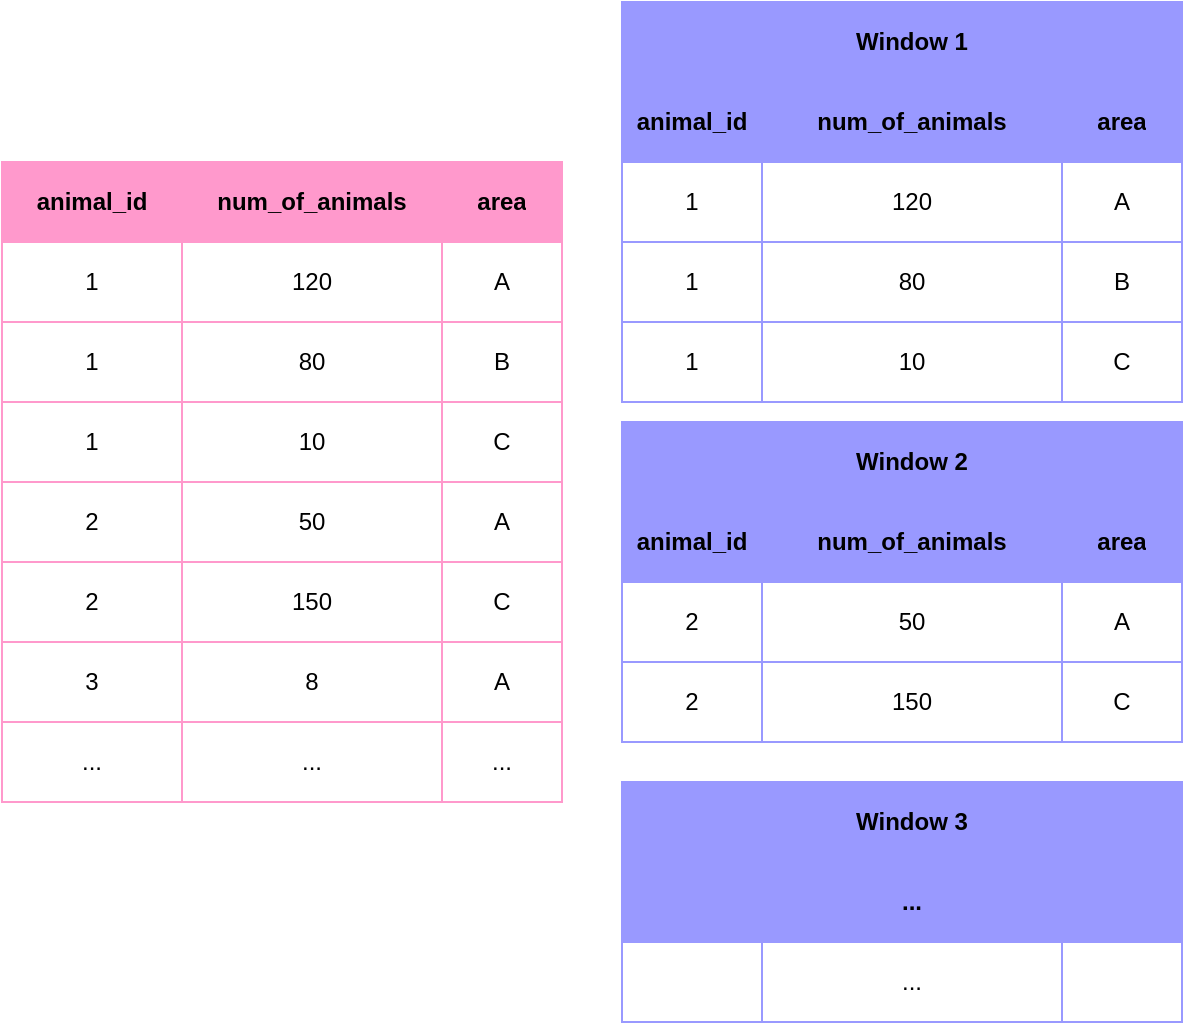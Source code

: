 <mxfile version="14.2.7" type="device"><diagram id="4vsN5JYACymeqG-c3FLO" name="Page-1"><mxGraphModel dx="1350" dy="926" grid="1" gridSize="10" guides="1" tooltips="1" connect="1" arrows="1" fold="1" page="1" pageScale="1" pageWidth="850" pageHeight="1100" math="0" shadow="0"><root><mxCell id="0"/><mxCell id="1" parent="0"/><mxCell id="NqXghy1yk6LIGFYNhvrt-1" value="" style="shape=table;html=1;whiteSpace=wrap;startSize=0;container=1;collapsible=0;childLayout=tableLayout;fontStyle=0;strokeColor=#FF99CC;" vertex="1" parent="1"><mxGeometry x="30" y="160" width="280" height="320" as="geometry"/></mxCell><mxCell id="NqXghy1yk6LIGFYNhvrt-2" value="" style="shape=partialRectangle;html=1;whiteSpace=wrap;collapsible=0;dropTarget=0;pointerEvents=0;fillColor=none;top=0;left=0;bottom=0;right=0;points=[[0,0.5],[1,0.5]];portConstraint=eastwest;fontStyle=0;" vertex="1" parent="NqXghy1yk6LIGFYNhvrt-1"><mxGeometry width="280" height="40" as="geometry"/></mxCell><mxCell id="NqXghy1yk6LIGFYNhvrt-3" value="&lt;b&gt;animal_id&lt;/b&gt;" style="shape=partialRectangle;html=1;whiteSpace=wrap;connectable=0;top=0;left=0;bottom=0;right=0;overflow=hidden;fontStyle=0;fillColor=#FF99CC;" vertex="1" parent="NqXghy1yk6LIGFYNhvrt-2"><mxGeometry width="90" height="40" as="geometry"/></mxCell><mxCell id="NqXghy1yk6LIGFYNhvrt-4" value="&lt;b&gt;num_of_animals&lt;/b&gt;" style="shape=partialRectangle;html=1;whiteSpace=wrap;connectable=0;top=0;left=0;bottom=0;right=0;overflow=hidden;fontStyle=0;fillColor=#FF99CC;" vertex="1" parent="NqXghy1yk6LIGFYNhvrt-2"><mxGeometry x="90" width="130" height="40" as="geometry"/></mxCell><mxCell id="NqXghy1yk6LIGFYNhvrt-5" value="&lt;b&gt;area&lt;/b&gt;" style="shape=partialRectangle;html=1;whiteSpace=wrap;connectable=0;top=0;left=0;bottom=0;right=0;overflow=hidden;fontStyle=0;fillColor=#FF99CC;" vertex="1" parent="NqXghy1yk6LIGFYNhvrt-2"><mxGeometry x="220" width="60" height="40" as="geometry"/></mxCell><mxCell id="NqXghy1yk6LIGFYNhvrt-6" value="" style="shape=partialRectangle;html=1;whiteSpace=wrap;collapsible=0;dropTarget=0;pointerEvents=0;fillColor=none;top=0;left=0;bottom=0;right=0;points=[[0,0.5],[1,0.5]];portConstraint=eastwest;fontStyle=0;" vertex="1" parent="NqXghy1yk6LIGFYNhvrt-1"><mxGeometry y="40" width="280" height="40" as="geometry"/></mxCell><mxCell id="NqXghy1yk6LIGFYNhvrt-7" value="1" style="shape=partialRectangle;html=1;whiteSpace=wrap;connectable=0;fillColor=none;top=0;left=0;bottom=0;right=0;overflow=hidden;fontStyle=0;" vertex="1" parent="NqXghy1yk6LIGFYNhvrt-6"><mxGeometry width="90" height="40" as="geometry"/></mxCell><mxCell id="NqXghy1yk6LIGFYNhvrt-8" value="120" style="shape=partialRectangle;html=1;whiteSpace=wrap;connectable=0;fillColor=none;top=0;left=0;bottom=0;right=0;overflow=hidden;fontStyle=0;" vertex="1" parent="NqXghy1yk6LIGFYNhvrt-6"><mxGeometry x="90" width="130" height="40" as="geometry"/></mxCell><mxCell id="NqXghy1yk6LIGFYNhvrt-9" value="A" style="shape=partialRectangle;html=1;whiteSpace=wrap;connectable=0;fillColor=none;top=0;left=0;bottom=0;right=0;overflow=hidden;fontStyle=0;" vertex="1" parent="NqXghy1yk6LIGFYNhvrt-6"><mxGeometry x="220" width="60" height="40" as="geometry"/></mxCell><mxCell id="NqXghy1yk6LIGFYNhvrt-10" value="" style="shape=partialRectangle;html=1;whiteSpace=wrap;collapsible=0;dropTarget=0;pointerEvents=0;fillColor=none;top=0;left=0;bottom=0;right=0;points=[[0,0.5],[1,0.5]];portConstraint=eastwest;fontStyle=0;" vertex="1" parent="NqXghy1yk6LIGFYNhvrt-1"><mxGeometry y="80" width="280" height="40" as="geometry"/></mxCell><mxCell id="NqXghy1yk6LIGFYNhvrt-11" value="1" style="shape=partialRectangle;html=1;whiteSpace=wrap;connectable=0;fillColor=none;top=0;left=0;bottom=0;right=0;overflow=hidden;fontStyle=0;" vertex="1" parent="NqXghy1yk6LIGFYNhvrt-10"><mxGeometry width="90" height="40" as="geometry"/></mxCell><mxCell id="NqXghy1yk6LIGFYNhvrt-12" value="80" style="shape=partialRectangle;html=1;whiteSpace=wrap;connectable=0;fillColor=none;top=0;left=0;bottom=0;right=0;overflow=hidden;fontStyle=0;" vertex="1" parent="NqXghy1yk6LIGFYNhvrt-10"><mxGeometry x="90" width="130" height="40" as="geometry"/></mxCell><mxCell id="NqXghy1yk6LIGFYNhvrt-13" value="B" style="shape=partialRectangle;html=1;whiteSpace=wrap;connectable=0;fillColor=none;top=0;left=0;bottom=0;right=0;overflow=hidden;fontStyle=0;" vertex="1" parent="NqXghy1yk6LIGFYNhvrt-10"><mxGeometry x="220" width="60" height="40" as="geometry"/></mxCell><mxCell id="NqXghy1yk6LIGFYNhvrt-14" style="shape=partialRectangle;html=1;whiteSpace=wrap;collapsible=0;dropTarget=0;pointerEvents=0;fillColor=none;top=0;left=0;bottom=0;right=0;points=[[0,0.5],[1,0.5]];portConstraint=eastwest;fontStyle=0;" vertex="1" parent="NqXghy1yk6LIGFYNhvrt-1"><mxGeometry y="120" width="280" height="40" as="geometry"/></mxCell><mxCell id="NqXghy1yk6LIGFYNhvrt-15" value="1" style="shape=partialRectangle;html=1;whiteSpace=wrap;connectable=0;fillColor=none;top=0;left=0;bottom=0;right=0;overflow=hidden;fontStyle=0;" vertex="1" parent="NqXghy1yk6LIGFYNhvrt-14"><mxGeometry width="90" height="40" as="geometry"/></mxCell><mxCell id="NqXghy1yk6LIGFYNhvrt-16" value="10" style="shape=partialRectangle;html=1;whiteSpace=wrap;connectable=0;fillColor=none;top=0;left=0;bottom=0;right=0;overflow=hidden;fontStyle=0;" vertex="1" parent="NqXghy1yk6LIGFYNhvrt-14"><mxGeometry x="90" width="130" height="40" as="geometry"/></mxCell><mxCell id="NqXghy1yk6LIGFYNhvrt-17" value="C" style="shape=partialRectangle;html=1;whiteSpace=wrap;connectable=0;fillColor=none;top=0;left=0;bottom=0;right=0;overflow=hidden;fontStyle=0;" vertex="1" parent="NqXghy1yk6LIGFYNhvrt-14"><mxGeometry x="220" width="60" height="40" as="geometry"/></mxCell><mxCell id="NqXghy1yk6LIGFYNhvrt-18" style="shape=partialRectangle;html=1;whiteSpace=wrap;collapsible=0;dropTarget=0;pointerEvents=0;fillColor=none;top=0;left=0;bottom=0;right=0;points=[[0,0.5],[1,0.5]];portConstraint=eastwest;fontStyle=0;" vertex="1" parent="NqXghy1yk6LIGFYNhvrt-1"><mxGeometry y="160" width="280" height="40" as="geometry"/></mxCell><mxCell id="NqXghy1yk6LIGFYNhvrt-19" value="2" style="shape=partialRectangle;html=1;whiteSpace=wrap;connectable=0;fillColor=none;top=0;left=0;bottom=0;right=0;overflow=hidden;fontStyle=0;" vertex="1" parent="NqXghy1yk6LIGFYNhvrt-18"><mxGeometry width="90" height="40" as="geometry"/></mxCell><mxCell id="NqXghy1yk6LIGFYNhvrt-20" value="50" style="shape=partialRectangle;html=1;whiteSpace=wrap;connectable=0;fillColor=none;top=0;left=0;bottom=0;right=0;overflow=hidden;fontStyle=0;" vertex="1" parent="NqXghy1yk6LIGFYNhvrt-18"><mxGeometry x="90" width="130" height="40" as="geometry"/></mxCell><mxCell id="NqXghy1yk6LIGFYNhvrt-21" value="A" style="shape=partialRectangle;html=1;whiteSpace=wrap;connectable=0;fillColor=none;top=0;left=0;bottom=0;right=0;overflow=hidden;fontStyle=0;" vertex="1" parent="NqXghy1yk6LIGFYNhvrt-18"><mxGeometry x="220" width="60" height="40" as="geometry"/></mxCell><mxCell id="NqXghy1yk6LIGFYNhvrt-22" style="shape=partialRectangle;html=1;whiteSpace=wrap;collapsible=0;dropTarget=0;pointerEvents=0;fillColor=none;top=0;left=0;bottom=0;right=0;points=[[0,0.5],[1,0.5]];portConstraint=eastwest;fontStyle=0;" vertex="1" parent="NqXghy1yk6LIGFYNhvrt-1"><mxGeometry y="200" width="280" height="40" as="geometry"/></mxCell><mxCell id="NqXghy1yk6LIGFYNhvrt-23" value="2" style="shape=partialRectangle;html=1;whiteSpace=wrap;connectable=0;fillColor=none;top=0;left=0;bottom=0;right=0;overflow=hidden;fontStyle=0;" vertex="1" parent="NqXghy1yk6LIGFYNhvrt-22"><mxGeometry width="90" height="40" as="geometry"/></mxCell><mxCell id="NqXghy1yk6LIGFYNhvrt-24" value="150" style="shape=partialRectangle;html=1;whiteSpace=wrap;connectable=0;fillColor=none;top=0;left=0;bottom=0;right=0;overflow=hidden;fontStyle=0;" vertex="1" parent="NqXghy1yk6LIGFYNhvrt-22"><mxGeometry x="90" width="130" height="40" as="geometry"/></mxCell><mxCell id="NqXghy1yk6LIGFYNhvrt-25" value="C" style="shape=partialRectangle;html=1;whiteSpace=wrap;connectable=0;fillColor=none;top=0;left=0;bottom=0;right=0;overflow=hidden;fontStyle=0;" vertex="1" parent="NqXghy1yk6LIGFYNhvrt-22"><mxGeometry x="220" width="60" height="40" as="geometry"/></mxCell><mxCell id="NqXghy1yk6LIGFYNhvrt-26" style="shape=partialRectangle;html=1;whiteSpace=wrap;collapsible=0;dropTarget=0;pointerEvents=0;fillColor=none;top=0;left=0;bottom=0;right=0;points=[[0,0.5],[1,0.5]];portConstraint=eastwest;fontStyle=0;" vertex="1" parent="NqXghy1yk6LIGFYNhvrt-1"><mxGeometry y="240" width="280" height="40" as="geometry"/></mxCell><mxCell id="NqXghy1yk6LIGFYNhvrt-27" value="3" style="shape=partialRectangle;html=1;whiteSpace=wrap;connectable=0;fillColor=none;top=0;left=0;bottom=0;right=0;overflow=hidden;fontStyle=0;" vertex="1" parent="NqXghy1yk6LIGFYNhvrt-26"><mxGeometry width="90" height="40" as="geometry"/></mxCell><mxCell id="NqXghy1yk6LIGFYNhvrt-28" value="8" style="shape=partialRectangle;html=1;whiteSpace=wrap;connectable=0;fillColor=none;top=0;left=0;bottom=0;right=0;overflow=hidden;fontStyle=0;" vertex="1" parent="NqXghy1yk6LIGFYNhvrt-26"><mxGeometry x="90" width="130" height="40" as="geometry"/></mxCell><mxCell id="NqXghy1yk6LIGFYNhvrt-29" value="A" style="shape=partialRectangle;html=1;whiteSpace=wrap;connectable=0;fillColor=none;top=0;left=0;bottom=0;right=0;overflow=hidden;fontStyle=0;" vertex="1" parent="NqXghy1yk6LIGFYNhvrt-26"><mxGeometry x="220" width="60" height="40" as="geometry"/></mxCell><mxCell id="NqXghy1yk6LIGFYNhvrt-30" style="shape=partialRectangle;html=1;whiteSpace=wrap;collapsible=0;dropTarget=0;pointerEvents=0;fillColor=none;top=0;left=0;bottom=0;right=0;points=[[0,0.5],[1,0.5]];portConstraint=eastwest;fontStyle=0;" vertex="1" parent="NqXghy1yk6LIGFYNhvrt-1"><mxGeometry y="280" width="280" height="40" as="geometry"/></mxCell><mxCell id="NqXghy1yk6LIGFYNhvrt-31" value="..." style="shape=partialRectangle;html=1;whiteSpace=wrap;connectable=0;fillColor=none;top=0;left=0;bottom=0;right=0;overflow=hidden;fontStyle=0;" vertex="1" parent="NqXghy1yk6LIGFYNhvrt-30"><mxGeometry width="90" height="40" as="geometry"/></mxCell><mxCell id="NqXghy1yk6LIGFYNhvrt-32" value="..." style="shape=partialRectangle;html=1;whiteSpace=wrap;connectable=0;fillColor=none;top=0;left=0;bottom=0;right=0;overflow=hidden;fontStyle=0;" vertex="1" parent="NqXghy1yk6LIGFYNhvrt-30"><mxGeometry x="90" width="130" height="40" as="geometry"/></mxCell><mxCell id="NqXghy1yk6LIGFYNhvrt-33" value="..." style="shape=partialRectangle;html=1;whiteSpace=wrap;connectable=0;fillColor=none;top=0;left=0;bottom=0;right=0;overflow=hidden;fontStyle=0;" vertex="1" parent="NqXghy1yk6LIGFYNhvrt-30"><mxGeometry x="220" width="60" height="40" as="geometry"/></mxCell><mxCell id="NqXghy1yk6LIGFYNhvrt-34" value="" style="shape=table;html=1;whiteSpace=wrap;startSize=0;container=1;collapsible=0;childLayout=tableLayout;fontStyle=0;strokeColor=#9999FF;" vertex="1" parent="1"><mxGeometry x="340" y="80" width="280" height="200" as="geometry"/></mxCell><mxCell id="NqXghy1yk6LIGFYNhvrt-67" style="shape=partialRectangle;html=1;whiteSpace=wrap;collapsible=0;dropTarget=0;pointerEvents=0;fillColor=none;top=0;left=0;bottom=0;right=0;points=[[0,0.5],[1,0.5]];portConstraint=eastwest;fontStyle=0;" vertex="1" parent="NqXghy1yk6LIGFYNhvrt-34"><mxGeometry width="280" height="40" as="geometry"/></mxCell><mxCell id="NqXghy1yk6LIGFYNhvrt-68" style="shape=partialRectangle;html=1;whiteSpace=wrap;connectable=0;top=0;left=0;bottom=0;right=0;overflow=hidden;fontStyle=1;fillColor=#9999FF;" vertex="1" parent="NqXghy1yk6LIGFYNhvrt-67"><mxGeometry width="70" height="40" as="geometry"/></mxCell><mxCell id="NqXghy1yk6LIGFYNhvrt-69" value="&lt;b&gt;Window 1&lt;/b&gt;" style="shape=partialRectangle;html=1;whiteSpace=wrap;connectable=0;top=0;left=0;bottom=0;right=0;overflow=hidden;fontStyle=0;fillColor=#9999FF;" vertex="1" parent="NqXghy1yk6LIGFYNhvrt-67"><mxGeometry x="70" width="150" height="40" as="geometry"/></mxCell><mxCell id="NqXghy1yk6LIGFYNhvrt-70" style="shape=partialRectangle;html=1;whiteSpace=wrap;connectable=0;top=0;left=0;bottom=0;right=0;overflow=hidden;fontStyle=0;fillColor=#9999FF;" vertex="1" parent="NqXghy1yk6LIGFYNhvrt-67"><mxGeometry x="220" width="60" height="40" as="geometry"/></mxCell><mxCell id="NqXghy1yk6LIGFYNhvrt-35" value="" style="shape=partialRectangle;html=1;whiteSpace=wrap;collapsible=0;dropTarget=0;pointerEvents=0;fillColor=none;top=0;left=0;bottom=0;right=0;points=[[0,0.5],[1,0.5]];portConstraint=eastwest;fontStyle=0;" vertex="1" parent="NqXghy1yk6LIGFYNhvrt-34"><mxGeometry y="40" width="280" height="40" as="geometry"/></mxCell><mxCell id="NqXghy1yk6LIGFYNhvrt-36" value="animal_id" style="shape=partialRectangle;html=1;whiteSpace=wrap;connectable=0;top=0;left=0;bottom=0;right=0;overflow=hidden;fontStyle=1;fillColor=#9999FF;" vertex="1" parent="NqXghy1yk6LIGFYNhvrt-35"><mxGeometry width="70" height="40" as="geometry"/></mxCell><mxCell id="NqXghy1yk6LIGFYNhvrt-37" value="&lt;b&gt;num_of_animals&lt;/b&gt;" style="shape=partialRectangle;html=1;whiteSpace=wrap;connectable=0;top=0;left=0;bottom=0;right=0;overflow=hidden;fontStyle=0;fillColor=#9999FF;" vertex="1" parent="NqXghy1yk6LIGFYNhvrt-35"><mxGeometry x="70" width="150" height="40" as="geometry"/></mxCell><mxCell id="NqXghy1yk6LIGFYNhvrt-38" value="&lt;b&gt;area&lt;/b&gt;" style="shape=partialRectangle;html=1;whiteSpace=wrap;connectable=0;top=0;left=0;bottom=0;right=0;overflow=hidden;fontStyle=0;fillColor=#9999FF;" vertex="1" parent="NqXghy1yk6LIGFYNhvrt-35"><mxGeometry x="220" width="60" height="40" as="geometry"/></mxCell><mxCell id="NqXghy1yk6LIGFYNhvrt-39" value="" style="shape=partialRectangle;html=1;whiteSpace=wrap;collapsible=0;dropTarget=0;pointerEvents=0;fillColor=none;top=0;left=0;bottom=0;right=0;points=[[0,0.5],[1,0.5]];portConstraint=eastwest;fontStyle=0;" vertex="1" parent="NqXghy1yk6LIGFYNhvrt-34"><mxGeometry y="80" width="280" height="40" as="geometry"/></mxCell><mxCell id="NqXghy1yk6LIGFYNhvrt-40" value="1" style="shape=partialRectangle;html=1;whiteSpace=wrap;connectable=0;fillColor=none;top=0;left=0;bottom=0;right=0;overflow=hidden;fontStyle=0;" vertex="1" parent="NqXghy1yk6LIGFYNhvrt-39"><mxGeometry width="70" height="40" as="geometry"/></mxCell><mxCell id="NqXghy1yk6LIGFYNhvrt-41" value="120" style="shape=partialRectangle;html=1;whiteSpace=wrap;connectable=0;fillColor=none;top=0;left=0;bottom=0;right=0;overflow=hidden;fontStyle=0;" vertex="1" parent="NqXghy1yk6LIGFYNhvrt-39"><mxGeometry x="70" width="150" height="40" as="geometry"/></mxCell><mxCell id="NqXghy1yk6LIGFYNhvrt-42" value="A" style="shape=partialRectangle;html=1;whiteSpace=wrap;connectable=0;fillColor=none;top=0;left=0;bottom=0;right=0;overflow=hidden;fontStyle=0;" vertex="1" parent="NqXghy1yk6LIGFYNhvrt-39"><mxGeometry x="220" width="60" height="40" as="geometry"/></mxCell><mxCell id="NqXghy1yk6LIGFYNhvrt-43" value="" style="shape=partialRectangle;html=1;whiteSpace=wrap;collapsible=0;dropTarget=0;pointerEvents=0;fillColor=none;top=0;left=0;bottom=0;right=0;points=[[0,0.5],[1,0.5]];portConstraint=eastwest;fontStyle=0;" vertex="1" parent="NqXghy1yk6LIGFYNhvrt-34"><mxGeometry y="120" width="280" height="40" as="geometry"/></mxCell><mxCell id="NqXghy1yk6LIGFYNhvrt-44" value="1" style="shape=partialRectangle;html=1;whiteSpace=wrap;connectable=0;fillColor=none;top=0;left=0;bottom=0;right=0;overflow=hidden;fontStyle=0;" vertex="1" parent="NqXghy1yk6LIGFYNhvrt-43"><mxGeometry width="70" height="40" as="geometry"/></mxCell><mxCell id="NqXghy1yk6LIGFYNhvrt-45" value="80" style="shape=partialRectangle;html=1;whiteSpace=wrap;connectable=0;fillColor=none;top=0;left=0;bottom=0;right=0;overflow=hidden;fontStyle=0;" vertex="1" parent="NqXghy1yk6LIGFYNhvrt-43"><mxGeometry x="70" width="150" height="40" as="geometry"/></mxCell><mxCell id="NqXghy1yk6LIGFYNhvrt-46" value="B" style="shape=partialRectangle;html=1;whiteSpace=wrap;connectable=0;fillColor=none;top=0;left=0;bottom=0;right=0;overflow=hidden;fontStyle=0;" vertex="1" parent="NqXghy1yk6LIGFYNhvrt-43"><mxGeometry x="220" width="60" height="40" as="geometry"/></mxCell><mxCell id="NqXghy1yk6LIGFYNhvrt-47" style="shape=partialRectangle;html=1;whiteSpace=wrap;collapsible=0;dropTarget=0;pointerEvents=0;fillColor=none;top=0;left=0;bottom=0;right=0;points=[[0,0.5],[1,0.5]];portConstraint=eastwest;fontStyle=0;" vertex="1" parent="NqXghy1yk6LIGFYNhvrt-34"><mxGeometry y="160" width="280" height="40" as="geometry"/></mxCell><mxCell id="NqXghy1yk6LIGFYNhvrt-48" value="1" style="shape=partialRectangle;html=1;whiteSpace=wrap;connectable=0;fillColor=none;top=0;left=0;bottom=0;right=0;overflow=hidden;fontStyle=0;" vertex="1" parent="NqXghy1yk6LIGFYNhvrt-47"><mxGeometry width="70" height="40" as="geometry"/></mxCell><mxCell id="NqXghy1yk6LIGFYNhvrt-49" value="10" style="shape=partialRectangle;html=1;whiteSpace=wrap;connectable=0;fillColor=none;top=0;left=0;bottom=0;right=0;overflow=hidden;fontStyle=0;" vertex="1" parent="NqXghy1yk6LIGFYNhvrt-47"><mxGeometry x="70" width="150" height="40" as="geometry"/></mxCell><mxCell id="NqXghy1yk6LIGFYNhvrt-50" value="C" style="shape=partialRectangle;html=1;whiteSpace=wrap;connectable=0;fillColor=none;top=0;left=0;bottom=0;right=0;overflow=hidden;fontStyle=0;" vertex="1" parent="NqXghy1yk6LIGFYNhvrt-47"><mxGeometry x="220" width="60" height="40" as="geometry"/></mxCell><mxCell id="NqXghy1yk6LIGFYNhvrt-71" value="" style="shape=table;html=1;whiteSpace=wrap;startSize=0;container=1;collapsible=0;childLayout=tableLayout;fontStyle=0;strokeColor=#9999FF;" vertex="1" parent="1"><mxGeometry x="340" y="290" width="280" height="160" as="geometry"/></mxCell><mxCell id="NqXghy1yk6LIGFYNhvrt-72" style="shape=partialRectangle;html=1;whiteSpace=wrap;collapsible=0;dropTarget=0;pointerEvents=0;fillColor=none;top=0;left=0;bottom=0;right=0;points=[[0,0.5],[1,0.5]];portConstraint=eastwest;fontStyle=0;" vertex="1" parent="NqXghy1yk6LIGFYNhvrt-71"><mxGeometry width="280" height="40" as="geometry"/></mxCell><mxCell id="NqXghy1yk6LIGFYNhvrt-73" style="shape=partialRectangle;html=1;whiteSpace=wrap;connectable=0;top=0;left=0;bottom=0;right=0;overflow=hidden;fontStyle=1;fillColor=#9999FF;" vertex="1" parent="NqXghy1yk6LIGFYNhvrt-72"><mxGeometry width="70" height="40" as="geometry"/></mxCell><mxCell id="NqXghy1yk6LIGFYNhvrt-74" value="&lt;b&gt;Window 2&lt;/b&gt;" style="shape=partialRectangle;html=1;whiteSpace=wrap;connectable=0;top=0;left=0;bottom=0;right=0;overflow=hidden;fontStyle=0;fillColor=#9999FF;" vertex="1" parent="NqXghy1yk6LIGFYNhvrt-72"><mxGeometry x="70" width="150" height="40" as="geometry"/></mxCell><mxCell id="NqXghy1yk6LIGFYNhvrt-75" style="shape=partialRectangle;html=1;whiteSpace=wrap;connectable=0;top=0;left=0;bottom=0;right=0;overflow=hidden;fontStyle=0;fillColor=#9999FF;" vertex="1" parent="NqXghy1yk6LIGFYNhvrt-72"><mxGeometry x="220" width="60" height="40" as="geometry"/></mxCell><mxCell id="NqXghy1yk6LIGFYNhvrt-76" value="" style="shape=partialRectangle;html=1;whiteSpace=wrap;collapsible=0;dropTarget=0;pointerEvents=0;fillColor=none;top=0;left=0;bottom=0;right=0;points=[[0,0.5],[1,0.5]];portConstraint=eastwest;fontStyle=0;" vertex="1" parent="NqXghy1yk6LIGFYNhvrt-71"><mxGeometry y="40" width="280" height="40" as="geometry"/></mxCell><mxCell id="NqXghy1yk6LIGFYNhvrt-77" value="animal_id" style="shape=partialRectangle;html=1;whiteSpace=wrap;connectable=0;top=0;left=0;bottom=0;right=0;overflow=hidden;fontStyle=1;fillColor=#9999FF;" vertex="1" parent="NqXghy1yk6LIGFYNhvrt-76"><mxGeometry width="70" height="40" as="geometry"/></mxCell><mxCell id="NqXghy1yk6LIGFYNhvrt-78" value="&lt;b&gt;num_of_animals&lt;/b&gt;" style="shape=partialRectangle;html=1;whiteSpace=wrap;connectable=0;top=0;left=0;bottom=0;right=0;overflow=hidden;fontStyle=0;fillColor=#9999FF;" vertex="1" parent="NqXghy1yk6LIGFYNhvrt-76"><mxGeometry x="70" width="150" height="40" as="geometry"/></mxCell><mxCell id="NqXghy1yk6LIGFYNhvrt-79" value="&lt;b&gt;area&lt;/b&gt;" style="shape=partialRectangle;html=1;whiteSpace=wrap;connectable=0;top=0;left=0;bottom=0;right=0;overflow=hidden;fontStyle=0;fillColor=#9999FF;" vertex="1" parent="NqXghy1yk6LIGFYNhvrt-76"><mxGeometry x="220" width="60" height="40" as="geometry"/></mxCell><mxCell id="NqXghy1yk6LIGFYNhvrt-80" value="" style="shape=partialRectangle;html=1;whiteSpace=wrap;collapsible=0;dropTarget=0;pointerEvents=0;fillColor=none;top=0;left=0;bottom=0;right=0;points=[[0,0.5],[1,0.5]];portConstraint=eastwest;fontStyle=0;" vertex="1" parent="NqXghy1yk6LIGFYNhvrt-71"><mxGeometry y="80" width="280" height="40" as="geometry"/></mxCell><mxCell id="NqXghy1yk6LIGFYNhvrt-81" value="2" style="shape=partialRectangle;html=1;whiteSpace=wrap;connectable=0;fillColor=none;top=0;left=0;bottom=0;right=0;overflow=hidden;fontStyle=0;" vertex="1" parent="NqXghy1yk6LIGFYNhvrt-80"><mxGeometry width="70" height="40" as="geometry"/></mxCell><mxCell id="NqXghy1yk6LIGFYNhvrt-82" value="50" style="shape=partialRectangle;html=1;whiteSpace=wrap;connectable=0;fillColor=none;top=0;left=0;bottom=0;right=0;overflow=hidden;fontStyle=0;" vertex="1" parent="NqXghy1yk6LIGFYNhvrt-80"><mxGeometry x="70" width="150" height="40" as="geometry"/></mxCell><mxCell id="NqXghy1yk6LIGFYNhvrt-83" value="A" style="shape=partialRectangle;html=1;whiteSpace=wrap;connectable=0;fillColor=none;top=0;left=0;bottom=0;right=0;overflow=hidden;fontStyle=0;" vertex="1" parent="NqXghy1yk6LIGFYNhvrt-80"><mxGeometry x="220" width="60" height="40" as="geometry"/></mxCell><mxCell id="NqXghy1yk6LIGFYNhvrt-84" value="" style="shape=partialRectangle;html=1;whiteSpace=wrap;collapsible=0;dropTarget=0;pointerEvents=0;fillColor=none;top=0;left=0;bottom=0;right=0;points=[[0,0.5],[1,0.5]];portConstraint=eastwest;fontStyle=0;" vertex="1" parent="NqXghy1yk6LIGFYNhvrt-71"><mxGeometry y="120" width="280" height="40" as="geometry"/></mxCell><mxCell id="NqXghy1yk6LIGFYNhvrt-85" value="2" style="shape=partialRectangle;html=1;whiteSpace=wrap;connectable=0;fillColor=none;top=0;left=0;bottom=0;right=0;overflow=hidden;fontStyle=0;" vertex="1" parent="NqXghy1yk6LIGFYNhvrt-84"><mxGeometry width="70" height="40" as="geometry"/></mxCell><mxCell id="NqXghy1yk6LIGFYNhvrt-86" value="150" style="shape=partialRectangle;html=1;whiteSpace=wrap;connectable=0;fillColor=none;top=0;left=0;bottom=0;right=0;overflow=hidden;fontStyle=0;" vertex="1" parent="NqXghy1yk6LIGFYNhvrt-84"><mxGeometry x="70" width="150" height="40" as="geometry"/></mxCell><mxCell id="NqXghy1yk6LIGFYNhvrt-87" value="C" style="shape=partialRectangle;html=1;whiteSpace=wrap;connectable=0;fillColor=none;top=0;left=0;bottom=0;right=0;overflow=hidden;fontStyle=0;" vertex="1" parent="NqXghy1yk6LIGFYNhvrt-84"><mxGeometry x="220" width="60" height="40" as="geometry"/></mxCell><mxCell id="NqXghy1yk6LIGFYNhvrt-92" value="" style="shape=table;html=1;whiteSpace=wrap;startSize=0;container=1;collapsible=0;childLayout=tableLayout;fontStyle=0;strokeColor=#9999FF;" vertex="1" parent="1"><mxGeometry x="340" y="470" width="280" height="120" as="geometry"/></mxCell><mxCell id="NqXghy1yk6LIGFYNhvrt-93" style="shape=partialRectangle;html=1;whiteSpace=wrap;collapsible=0;dropTarget=0;pointerEvents=0;fillColor=none;top=0;left=0;bottom=0;right=0;points=[[0,0.5],[1,0.5]];portConstraint=eastwest;fontStyle=0;" vertex="1" parent="NqXghy1yk6LIGFYNhvrt-92"><mxGeometry width="280" height="40" as="geometry"/></mxCell><mxCell id="NqXghy1yk6LIGFYNhvrt-94" style="shape=partialRectangle;html=1;whiteSpace=wrap;connectable=0;top=0;left=0;bottom=0;right=0;overflow=hidden;fontStyle=1;fillColor=#9999FF;" vertex="1" parent="NqXghy1yk6LIGFYNhvrt-93"><mxGeometry width="70" height="40" as="geometry"/></mxCell><mxCell id="NqXghy1yk6LIGFYNhvrt-95" value="&lt;b&gt;Window 3&lt;/b&gt;" style="shape=partialRectangle;html=1;whiteSpace=wrap;connectable=0;top=0;left=0;bottom=0;right=0;overflow=hidden;fontStyle=0;fillColor=#9999FF;" vertex="1" parent="NqXghy1yk6LIGFYNhvrt-93"><mxGeometry x="70" width="150" height="40" as="geometry"/></mxCell><mxCell id="NqXghy1yk6LIGFYNhvrt-96" style="shape=partialRectangle;html=1;whiteSpace=wrap;connectable=0;top=0;left=0;bottom=0;right=0;overflow=hidden;fontStyle=0;fillColor=#9999FF;" vertex="1" parent="NqXghy1yk6LIGFYNhvrt-93"><mxGeometry x="220" width="60" height="40" as="geometry"/></mxCell><mxCell id="NqXghy1yk6LIGFYNhvrt-97" value="" style="shape=partialRectangle;html=1;whiteSpace=wrap;collapsible=0;dropTarget=0;pointerEvents=0;fillColor=none;top=0;left=0;bottom=0;right=0;points=[[0,0.5],[1,0.5]];portConstraint=eastwest;fontStyle=0;" vertex="1" parent="NqXghy1yk6LIGFYNhvrt-92"><mxGeometry y="40" width="280" height="40" as="geometry"/></mxCell><mxCell id="NqXghy1yk6LIGFYNhvrt-98" value="" style="shape=partialRectangle;html=1;whiteSpace=wrap;connectable=0;top=0;left=0;bottom=0;right=0;overflow=hidden;fontStyle=1;fillColor=#9999FF;" vertex="1" parent="NqXghy1yk6LIGFYNhvrt-97"><mxGeometry width="70" height="40" as="geometry"/></mxCell><mxCell id="NqXghy1yk6LIGFYNhvrt-99" value="&lt;b&gt;...&lt;/b&gt;" style="shape=partialRectangle;html=1;whiteSpace=wrap;connectable=0;top=0;left=0;bottom=0;right=0;overflow=hidden;fontStyle=0;fillColor=#9999FF;" vertex="1" parent="NqXghy1yk6LIGFYNhvrt-97"><mxGeometry x="70" width="150" height="40" as="geometry"/></mxCell><mxCell id="NqXghy1yk6LIGFYNhvrt-100" value="" style="shape=partialRectangle;html=1;whiteSpace=wrap;connectable=0;top=0;left=0;bottom=0;right=0;overflow=hidden;fontStyle=0;fillColor=#9999FF;" vertex="1" parent="NqXghy1yk6LIGFYNhvrt-97"><mxGeometry x="220" width="60" height="40" as="geometry"/></mxCell><mxCell id="NqXghy1yk6LIGFYNhvrt-101" value="" style="shape=partialRectangle;html=1;whiteSpace=wrap;collapsible=0;dropTarget=0;pointerEvents=0;fillColor=none;top=0;left=0;bottom=0;right=0;points=[[0,0.5],[1,0.5]];portConstraint=eastwest;fontStyle=0;" vertex="1" parent="NqXghy1yk6LIGFYNhvrt-92"><mxGeometry y="80" width="280" height="40" as="geometry"/></mxCell><mxCell id="NqXghy1yk6LIGFYNhvrt-102" value="" style="shape=partialRectangle;html=1;whiteSpace=wrap;connectable=0;fillColor=none;top=0;left=0;bottom=0;right=0;overflow=hidden;fontStyle=0;" vertex="1" parent="NqXghy1yk6LIGFYNhvrt-101"><mxGeometry width="70" height="40" as="geometry"/></mxCell><mxCell id="NqXghy1yk6LIGFYNhvrt-103" value="..." style="shape=partialRectangle;html=1;whiteSpace=wrap;connectable=0;fillColor=none;top=0;left=0;bottom=0;right=0;overflow=hidden;fontStyle=0;" vertex="1" parent="NqXghy1yk6LIGFYNhvrt-101"><mxGeometry x="70" width="150" height="40" as="geometry"/></mxCell><mxCell id="NqXghy1yk6LIGFYNhvrt-104" value="" style="shape=partialRectangle;html=1;whiteSpace=wrap;connectable=0;fillColor=none;top=0;left=0;bottom=0;right=0;overflow=hidden;fontStyle=0;" vertex="1" parent="NqXghy1yk6LIGFYNhvrt-101"><mxGeometry x="220" width="60" height="40" as="geometry"/></mxCell></root></mxGraphModel></diagram></mxfile>